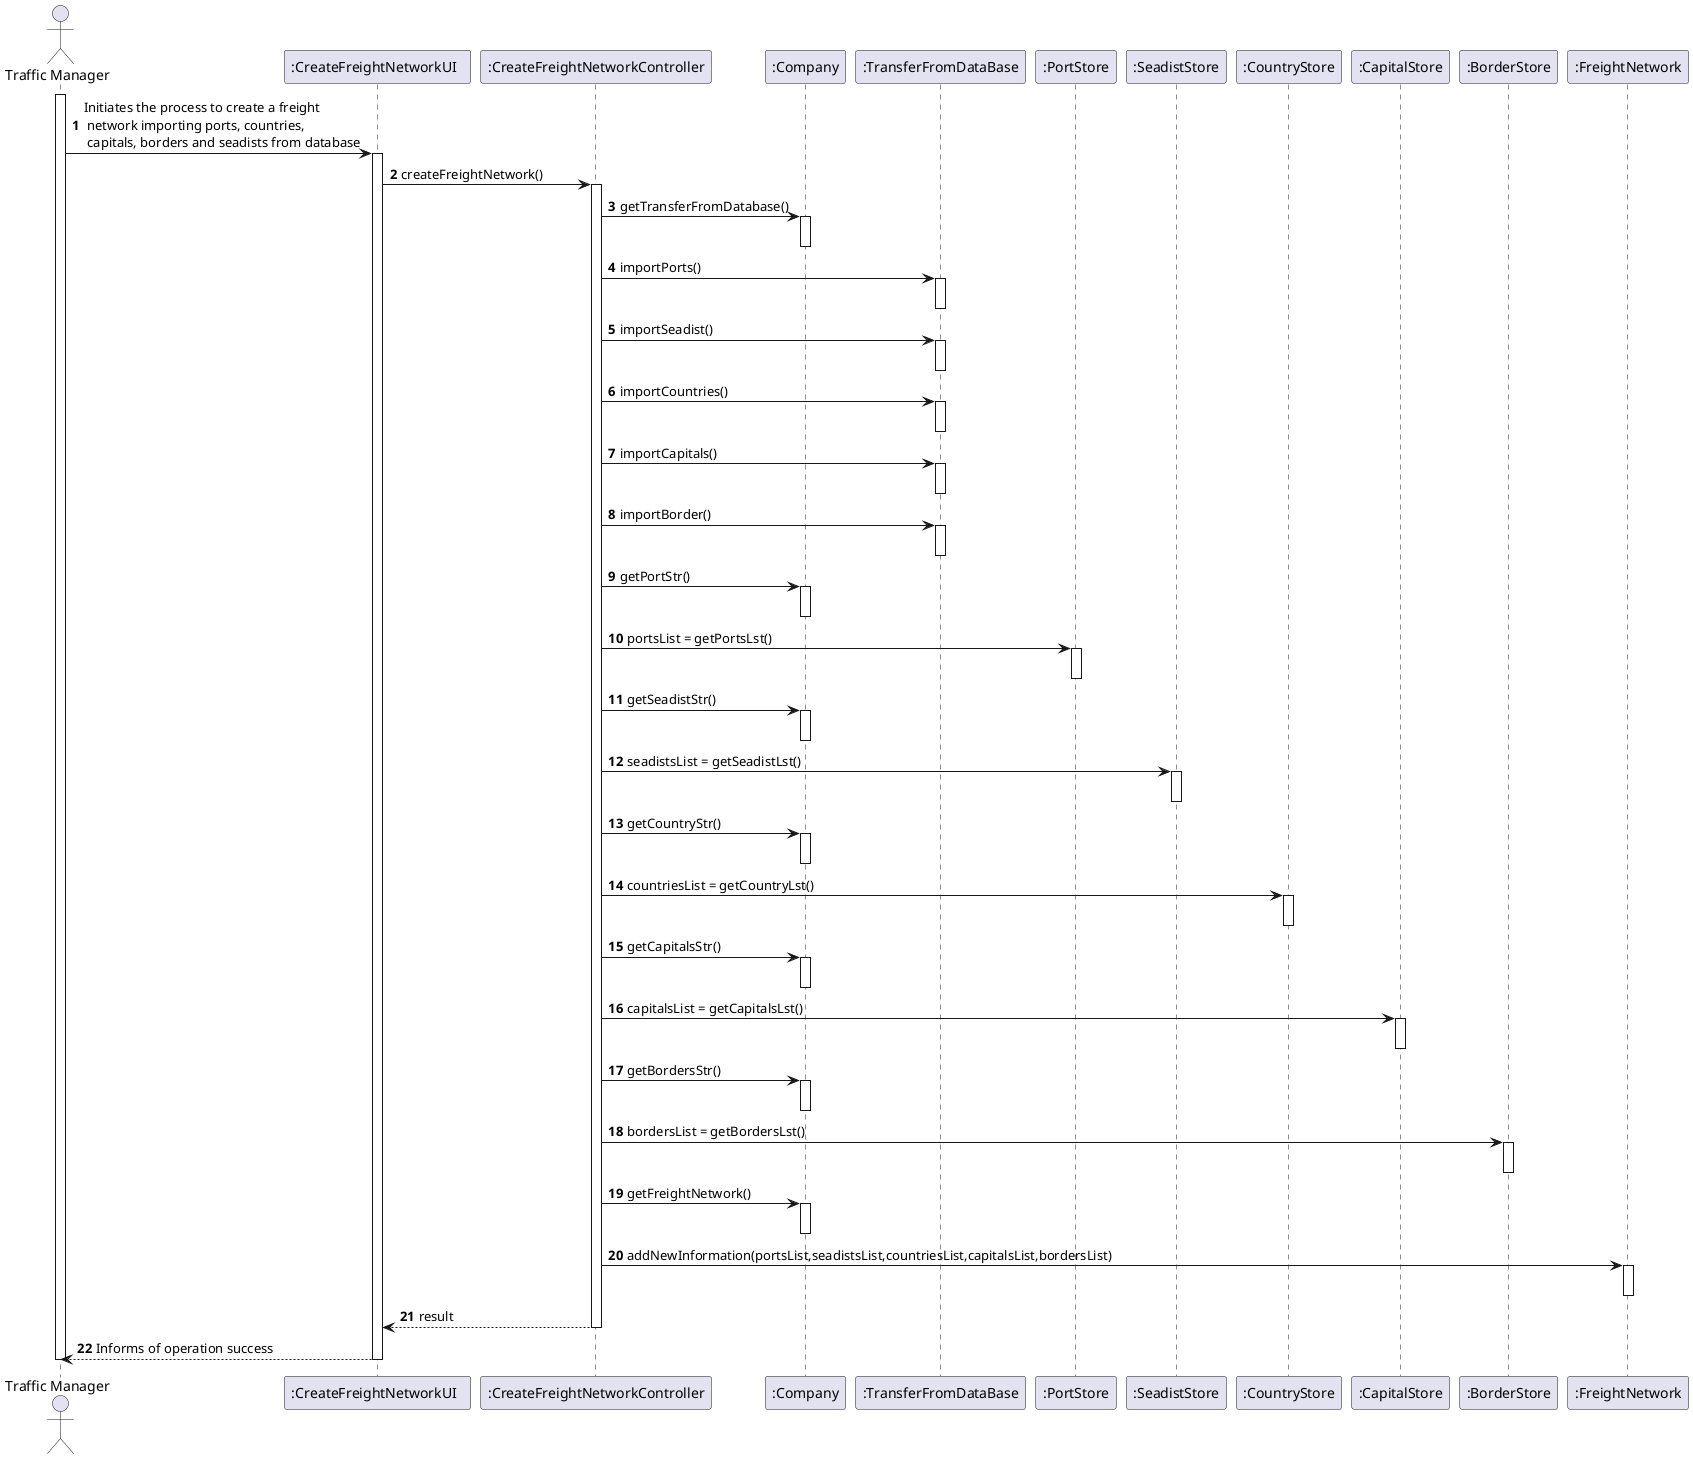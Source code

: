 @startuml
'https://plantuml.com/sequence-diagram

autonumber
actor "Traffic Manager" as TM
participant ":CreateFreightNetworkUI  " as UI
participant ":CreateFreightNetworkController" as CTRL
participant ":Company" as CMP
participant ":TransferFromDataBase" as transfer
participant ":PortStore" as pStore
participant ":SeadistStore" as sStore
participant ":CountryStore" as cStore
participant ":CapitalStore" as capitals
participant ":BorderStore" as bStore
participant ":FreightNetwork" as network


activate TM
TM -> UI: Initiates the process to create a freight \n network importing ports, countries,\n capitals, borders and seadists from database
activate UI
UI -> CTRL : createFreightNetwork()
activate CTRL
CTRL -> CMP : getTransferFromDatabase()
activate CMP
deactivate CMP
CTRL -> transfer : importPorts()
activate transfer
deactivate transfer
CTRL -> transfer : importSeadist()
activate transfer
deactivate transfer
CTRL -> transfer : importCountries()
activate transfer
deactivate transfer
CTRL -> transfer : importCapitals()
activate transfer
deactivate transfer
CTRL -> transfer : importBorder()
activate transfer
deactivate transfer
CTRL -> CMP: getPortStr()
activate CMP
deactivate CMP
CTRL-> pStore : portsList = getPortsLst()
activate pStore
deactivate pStore
CTRL -> CMP: getSeadistStr()
activate CMP
deactivate CMP
CTRL-> sStore : seadistsList = getSeadistLst()
activate sStore
deactivate sStore
CTRL -> CMP: getCountryStr()
activate CMP
deactivate CMP
CTRL-> cStore : countriesList = getCountryLst()
activate cStore
deactivate cStore
CTRL -> CMP: getCapitalsStr()
activate CMP
deactivate CMP
CTRL-> capitals : capitalsList = getCapitalsLst()
activate capitals
deactivate capitals
CTRL -> CMP: getBordersStr()
activate CMP
deactivate CMP
CTRL-> bStore : bordersList = getBordersLst()
activate bStore
deactivate bStore
CTRL -> CMP : getFreightNetwork()
activate CMP
deactivate CMP
CTRL->network : addNewInformation(portsList,seadistsList,countriesList,capitalsList,bordersList)
activate network
deactivate network
CTRL --> UI: result
deactivate CTRL

UI --> TM : Informs of operation success
deactivate UI

deactivate TM

@enduml